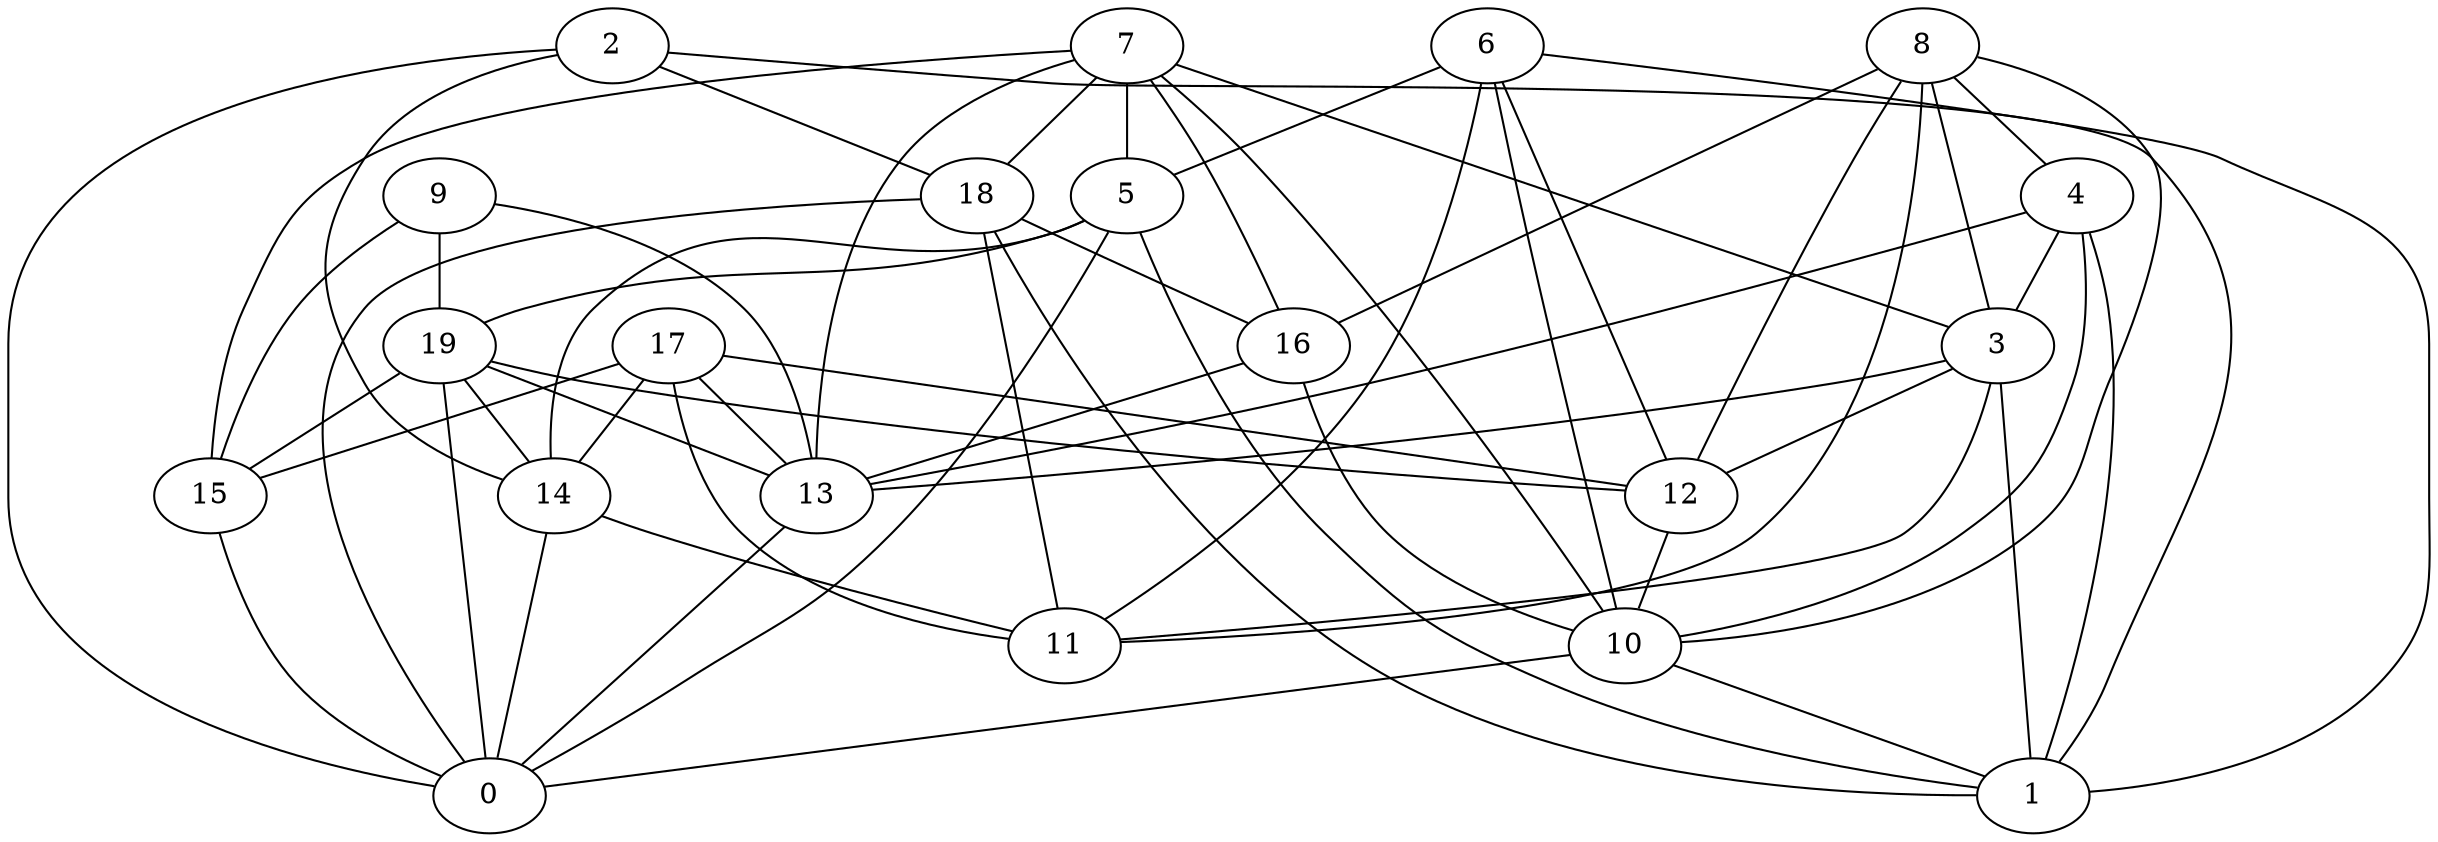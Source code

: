 digraph GG_graph {

subgraph G_graph {
edge [color = black]
"14" -> "0" [dir = none]
"18" -> "1" [dir = none]
"5" -> "0" [dir = none]
"10" -> "0" [dir = none]
"17" -> "15" [dir = none]
"7" -> "5" [dir = none]
"15" -> "0" [dir = none]
"13" -> "0" [dir = none]
"19" -> "12" [dir = none]
"19" -> "0" [dir = none]
"6" -> "10" [dir = none]
"9" -> "13" [dir = none]
"8" -> "11" [dir = none]
"8" -> "3" [dir = none]
"3" -> "1" [dir = none]
"3" -> "13" [dir = none]
"16" -> "13" [dir = none]
"4" -> "10" [dir = none]
"2" -> "0" [dir = none]
"8" -> "16" [dir = none]
"3" -> "12" [dir = none]
"4" -> "3" [dir = none]
"6" -> "12" [dir = none]
"18" -> "16" [dir = none]
"7" -> "16" [dir = none]
"6" -> "5" [dir = none]
"7" -> "15" [dir = none]
"19" -> "14" [dir = none]
"4" -> "13" [dir = none]
"19" -> "13" [dir = none]
"10" -> "1" [dir = none]
"12" -> "10" [dir = none]
"5" -> "1" [dir = none]
"9" -> "15" [dir = none]
"17" -> "13" [dir = none]
"2" -> "14" [dir = none]
"8" -> "10" [dir = none]
"18" -> "11" [dir = none]
"7" -> "10" [dir = none]
"7" -> "18" [dir = none]
"6" -> "11" [dir = none]
"16" -> "10" [dir = none]
"8" -> "4" [dir = none]
"4" -> "1" [dir = none]
"19" -> "15" [dir = none]
"14" -> "11" [dir = none]
"17" -> "12" [dir = none]
"5" -> "19" [dir = none]
"6" -> "1" [dir = none]
"18" -> "0" [dir = none]
"5" -> "14" [dir = none]
"17" -> "11" [dir = none]
"17" -> "14" [dir = none]
"3" -> "11" [dir = none]
"7" -> "3" [dir = none]
"7" -> "13" [dir = none]
"2" -> "18" [dir = none]
"8" -> "12" [dir = none]
"9" -> "19" [dir = none]
"2" -> "1" [dir = none]
}

}
